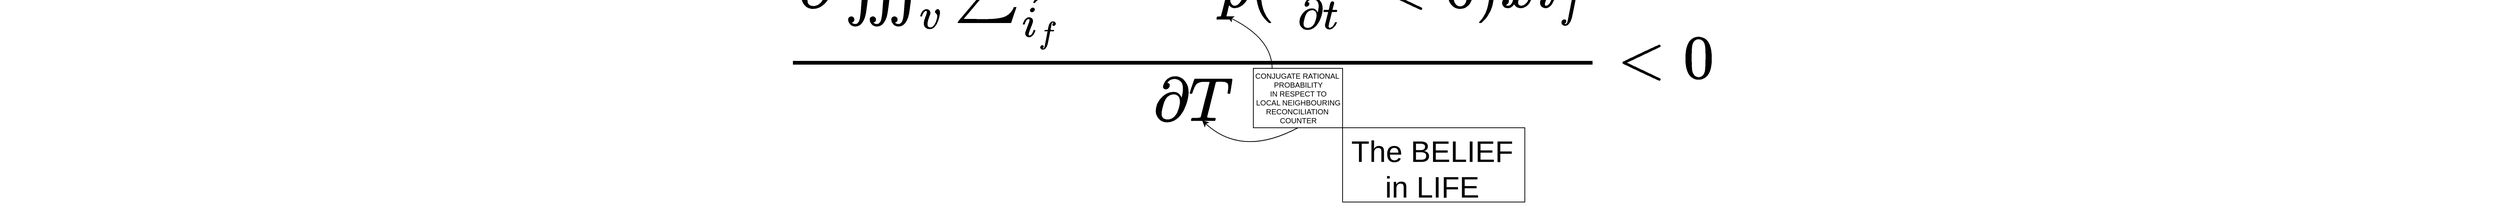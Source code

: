 <mxfile version="17.5.0" type="github">
  <diagram id="Lyi1Vg28BIG_uwKb0uX3" name="Page-1">
    <mxGraphModel dx="2331" dy="739" grid="1" gridSize="10" guides="1" tooltips="1" connect="1" arrows="1" fold="1" page="1" pageScale="1" pageWidth="850" pageHeight="1100" math="1" shadow="0">
      <root>
        <mxCell id="0" />
        <mxCell id="1" parent="0" />
        <mxCell id="Ltn7VRFk23GA7ru56v9M-1" value="&lt;font style=&quot;font-size: 70px&quot;&gt;$$\frac{\partial \iiint_v \sum^{FIELDS}_{\vec{i}_f} p( \frac{\partial Q}{\partial t} &amp;lt; 0) x \vec {i}_f}{\partial T}&amp;lt;0$$&lt;/font&gt;" style="text;html=1;align=center;verticalAlign=middle;resizable=0;points=[];autosize=1;strokeColor=none;fillColor=none;" parent="1" vertex="1">
          <mxGeometry x="-1440" y="210" width="3360" height="40" as="geometry" />
        </mxCell>
        <mxCell id="Ltn7VRFk23GA7ru56v9M-4" value="CONJUGATE RATIONAL&amp;nbsp;&lt;br&gt;PROBABILITY&lt;br&gt;IN RESPECT TO&lt;br&gt;LOCAL NEIGHBOURING&lt;br&gt;RECONCILIATION&amp;nbsp;&lt;br&gt;COUNTER" style="text;html=1;align=center;verticalAlign=middle;resizable=0;points=[];autosize=1;strokeColor=none;fillColor=none;fontSize=10;" parent="1" vertex="1">
          <mxGeometry x="240" y="280" width="130" height="80" as="geometry" />
        </mxCell>
        <mxCell id="Ltn7VRFk23GA7ru56v9M-5" value="" style="endArrow=classic;html=1;fontSize=10;exitX=0.233;exitY=0.004;exitDx=0;exitDy=0;exitPerimeter=0;entryX=0.491;entryY=0;entryDx=0;entryDy=0;entryPerimeter=0;curved=1;" parent="1" source="Ltn7VRFk23GA7ru56v9M-4" target="Ltn7VRFk23GA7ru56v9M-1" edge="1">
          <mxGeometry width="50" height="50" relative="1" as="geometry">
            <mxPoint x="190" y="340" as="sourcePoint" />
            <mxPoint x="240" y="290" as="targetPoint" />
            <Array as="points">
              <mxPoint x="270" y="240" />
            </Array>
          </mxGeometry>
        </mxCell>
        <mxCell id="Ltn7VRFk23GA7ru56v9M-6" value="" style="endArrow=classic;html=1;fontSize=10;exitX=0.5;exitY=1;exitDx=0;exitDy=0;entryX=0.481;entryY=3.5;entryDx=0;entryDy=0;entryPerimeter=0;curved=1;" parent="1" source="Ltn7VRFk23GA7ru56v9M-8" target="Ltn7VRFk23GA7ru56v9M-1" edge="1">
          <mxGeometry width="50" height="50" relative="1" as="geometry">
            <mxPoint x="245" y="360" as="sourcePoint" />
            <mxPoint x="170" y="480" as="targetPoint" />
            <Array as="points">
              <mxPoint x="230" y="400" />
            </Array>
          </mxGeometry>
        </mxCell>
        <mxCell id="Ltn7VRFk23GA7ru56v9M-8" value="" style="rounded=0;whiteSpace=wrap;html=1;fontSize=10;fillColor=none;" parent="1" vertex="1">
          <mxGeometry x="245" y="280" width="120" height="80" as="geometry" />
        </mxCell>
        <mxCell id="Ltn7VRFk23GA7ru56v9M-9" value="&lt;font style=&quot;font-size: 40px&quot;&gt;The BELIEF&lt;br&gt;in LIFE&lt;br&gt;&lt;/font&gt;" style="text;html=1;align=center;verticalAlign=middle;resizable=0;points=[];autosize=1;strokeColor=none;fillColor=none;fontSize=10;" parent="1" vertex="1">
          <mxGeometry x="370" y="390" width="230" height="50" as="geometry" />
        </mxCell>
        <mxCell id="Ltn7VRFk23GA7ru56v9M-10" value="" style="rounded=0;whiteSpace=wrap;html=1;fontSize=40;fillColor=none;" parent="1" vertex="1">
          <mxGeometry x="365" y="360" width="245" height="100" as="geometry" />
        </mxCell>
      </root>
    </mxGraphModel>
  </diagram>
</mxfile>
